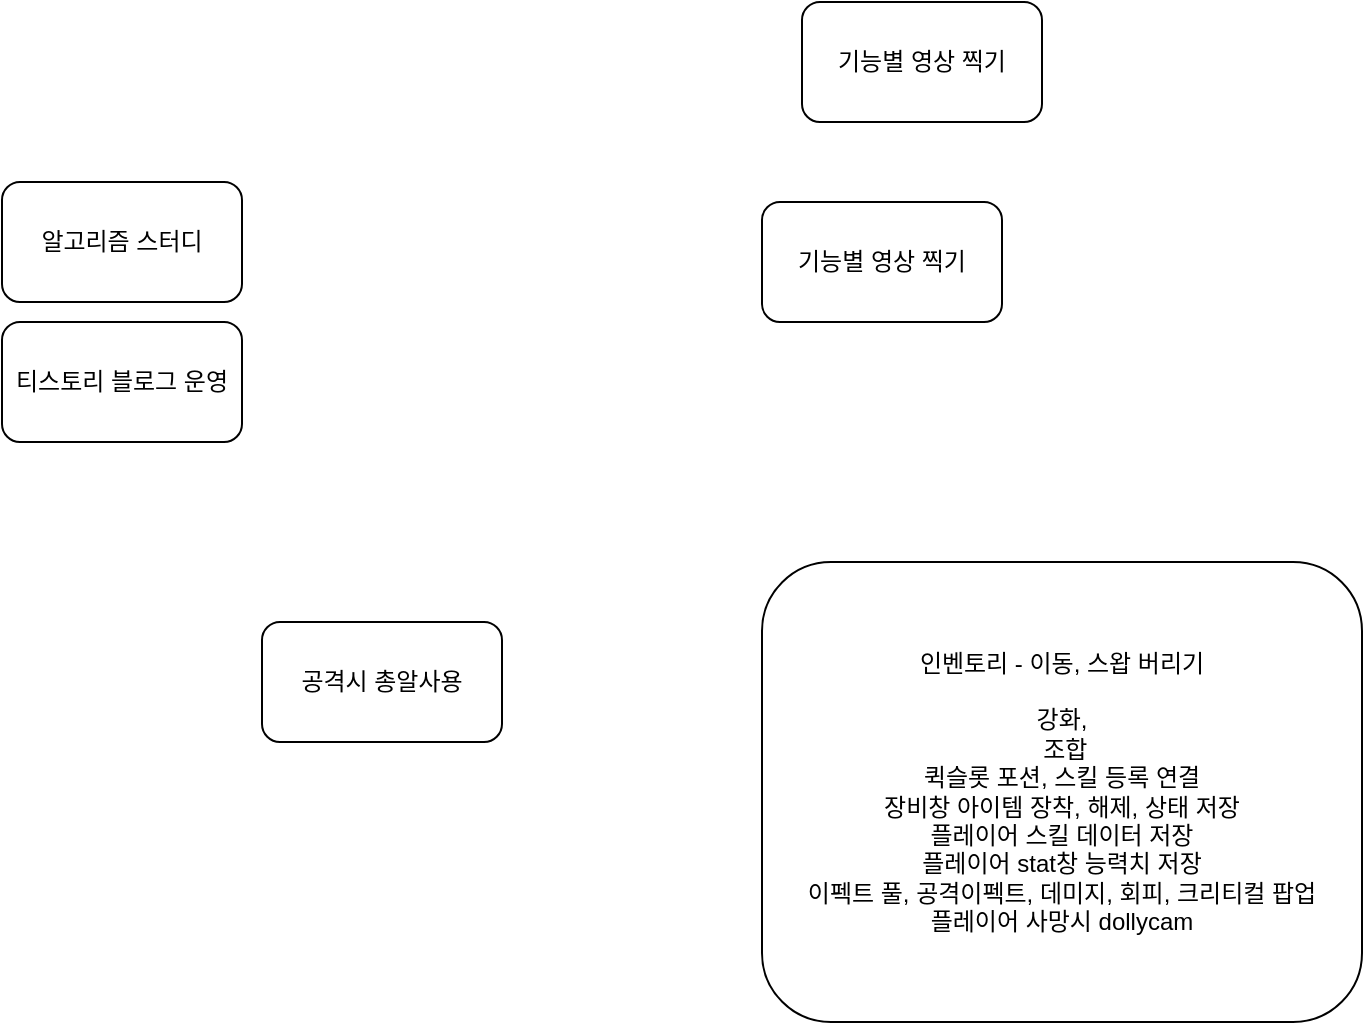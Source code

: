 <mxfile version="22.0.2" type="device">
  <diagram name="페이지-1" id="eluwbXmlI_JwDYYKQHv-">
    <mxGraphModel dx="1418" dy="828" grid="1" gridSize="10" guides="1" tooltips="1" connect="1" arrows="1" fold="1" page="1" pageScale="1" pageWidth="827" pageHeight="1169" math="0" shadow="0">
      <root>
        <mxCell id="0" />
        <mxCell id="1" parent="0" />
        <mxCell id="IhbVy8o3l2QG_6YdN8ct-1" value="알고리즘 스터디" style="rounded=1;whiteSpace=wrap;html=1;" parent="1" vertex="1">
          <mxGeometry x="90" y="280" width="120" height="60" as="geometry" />
        </mxCell>
        <mxCell id="A--QiqLmVu2UwWb3yjKr-6" value="공격시 총알사용" style="rounded=1;whiteSpace=wrap;html=1;" parent="1" vertex="1">
          <mxGeometry x="220" y="500" width="120" height="60" as="geometry" />
        </mxCell>
        <mxCell id="M8RwkK9ijQBNjzGTENCK-1" value="티스토리 블로그 운영" style="rounded=1;whiteSpace=wrap;html=1;" parent="1" vertex="1">
          <mxGeometry x="90" y="350" width="120" height="60" as="geometry" />
        </mxCell>
        <mxCell id="z-OZQuVCZx3lANdoNJ5z-1" value="기능별 영상 찍기" style="rounded=1;whiteSpace=wrap;html=1;" parent="1" vertex="1">
          <mxGeometry x="490" y="190" width="120" height="60" as="geometry" />
        </mxCell>
        <mxCell id="z-OZQuVCZx3lANdoNJ5z-2" value="기능별 영상 찍기" style="rounded=1;whiteSpace=wrap;html=1;" parent="1" vertex="1">
          <mxGeometry x="470" y="290" width="120" height="60" as="geometry" />
        </mxCell>
        <mxCell id="PIaetsN26CSG9PjYFhZQ-1" value="인벤토리 - 이동, 스왑 버리기&lt;br&gt;&lt;br&gt;강화,&lt;br&gt;&amp;nbsp;조합&lt;br&gt;퀵슬롯 포션, 스킬 등록 연결&lt;br&gt;장비창 아이템 장착, 해제, 상태 저장&lt;br&gt;플레이어 스킬 데이터 저장&lt;br&gt;플레이어 stat창 능력치 저장&lt;br&gt;이펙트 풀, 공격이펙트, 데미지, 회피, 크리티컬 팝업&lt;br&gt;플레이어 사망시 dollycam" style="rounded=1;whiteSpace=wrap;html=1;" vertex="1" parent="1">
          <mxGeometry x="470" y="470" width="300" height="230" as="geometry" />
        </mxCell>
      </root>
    </mxGraphModel>
  </diagram>
</mxfile>
